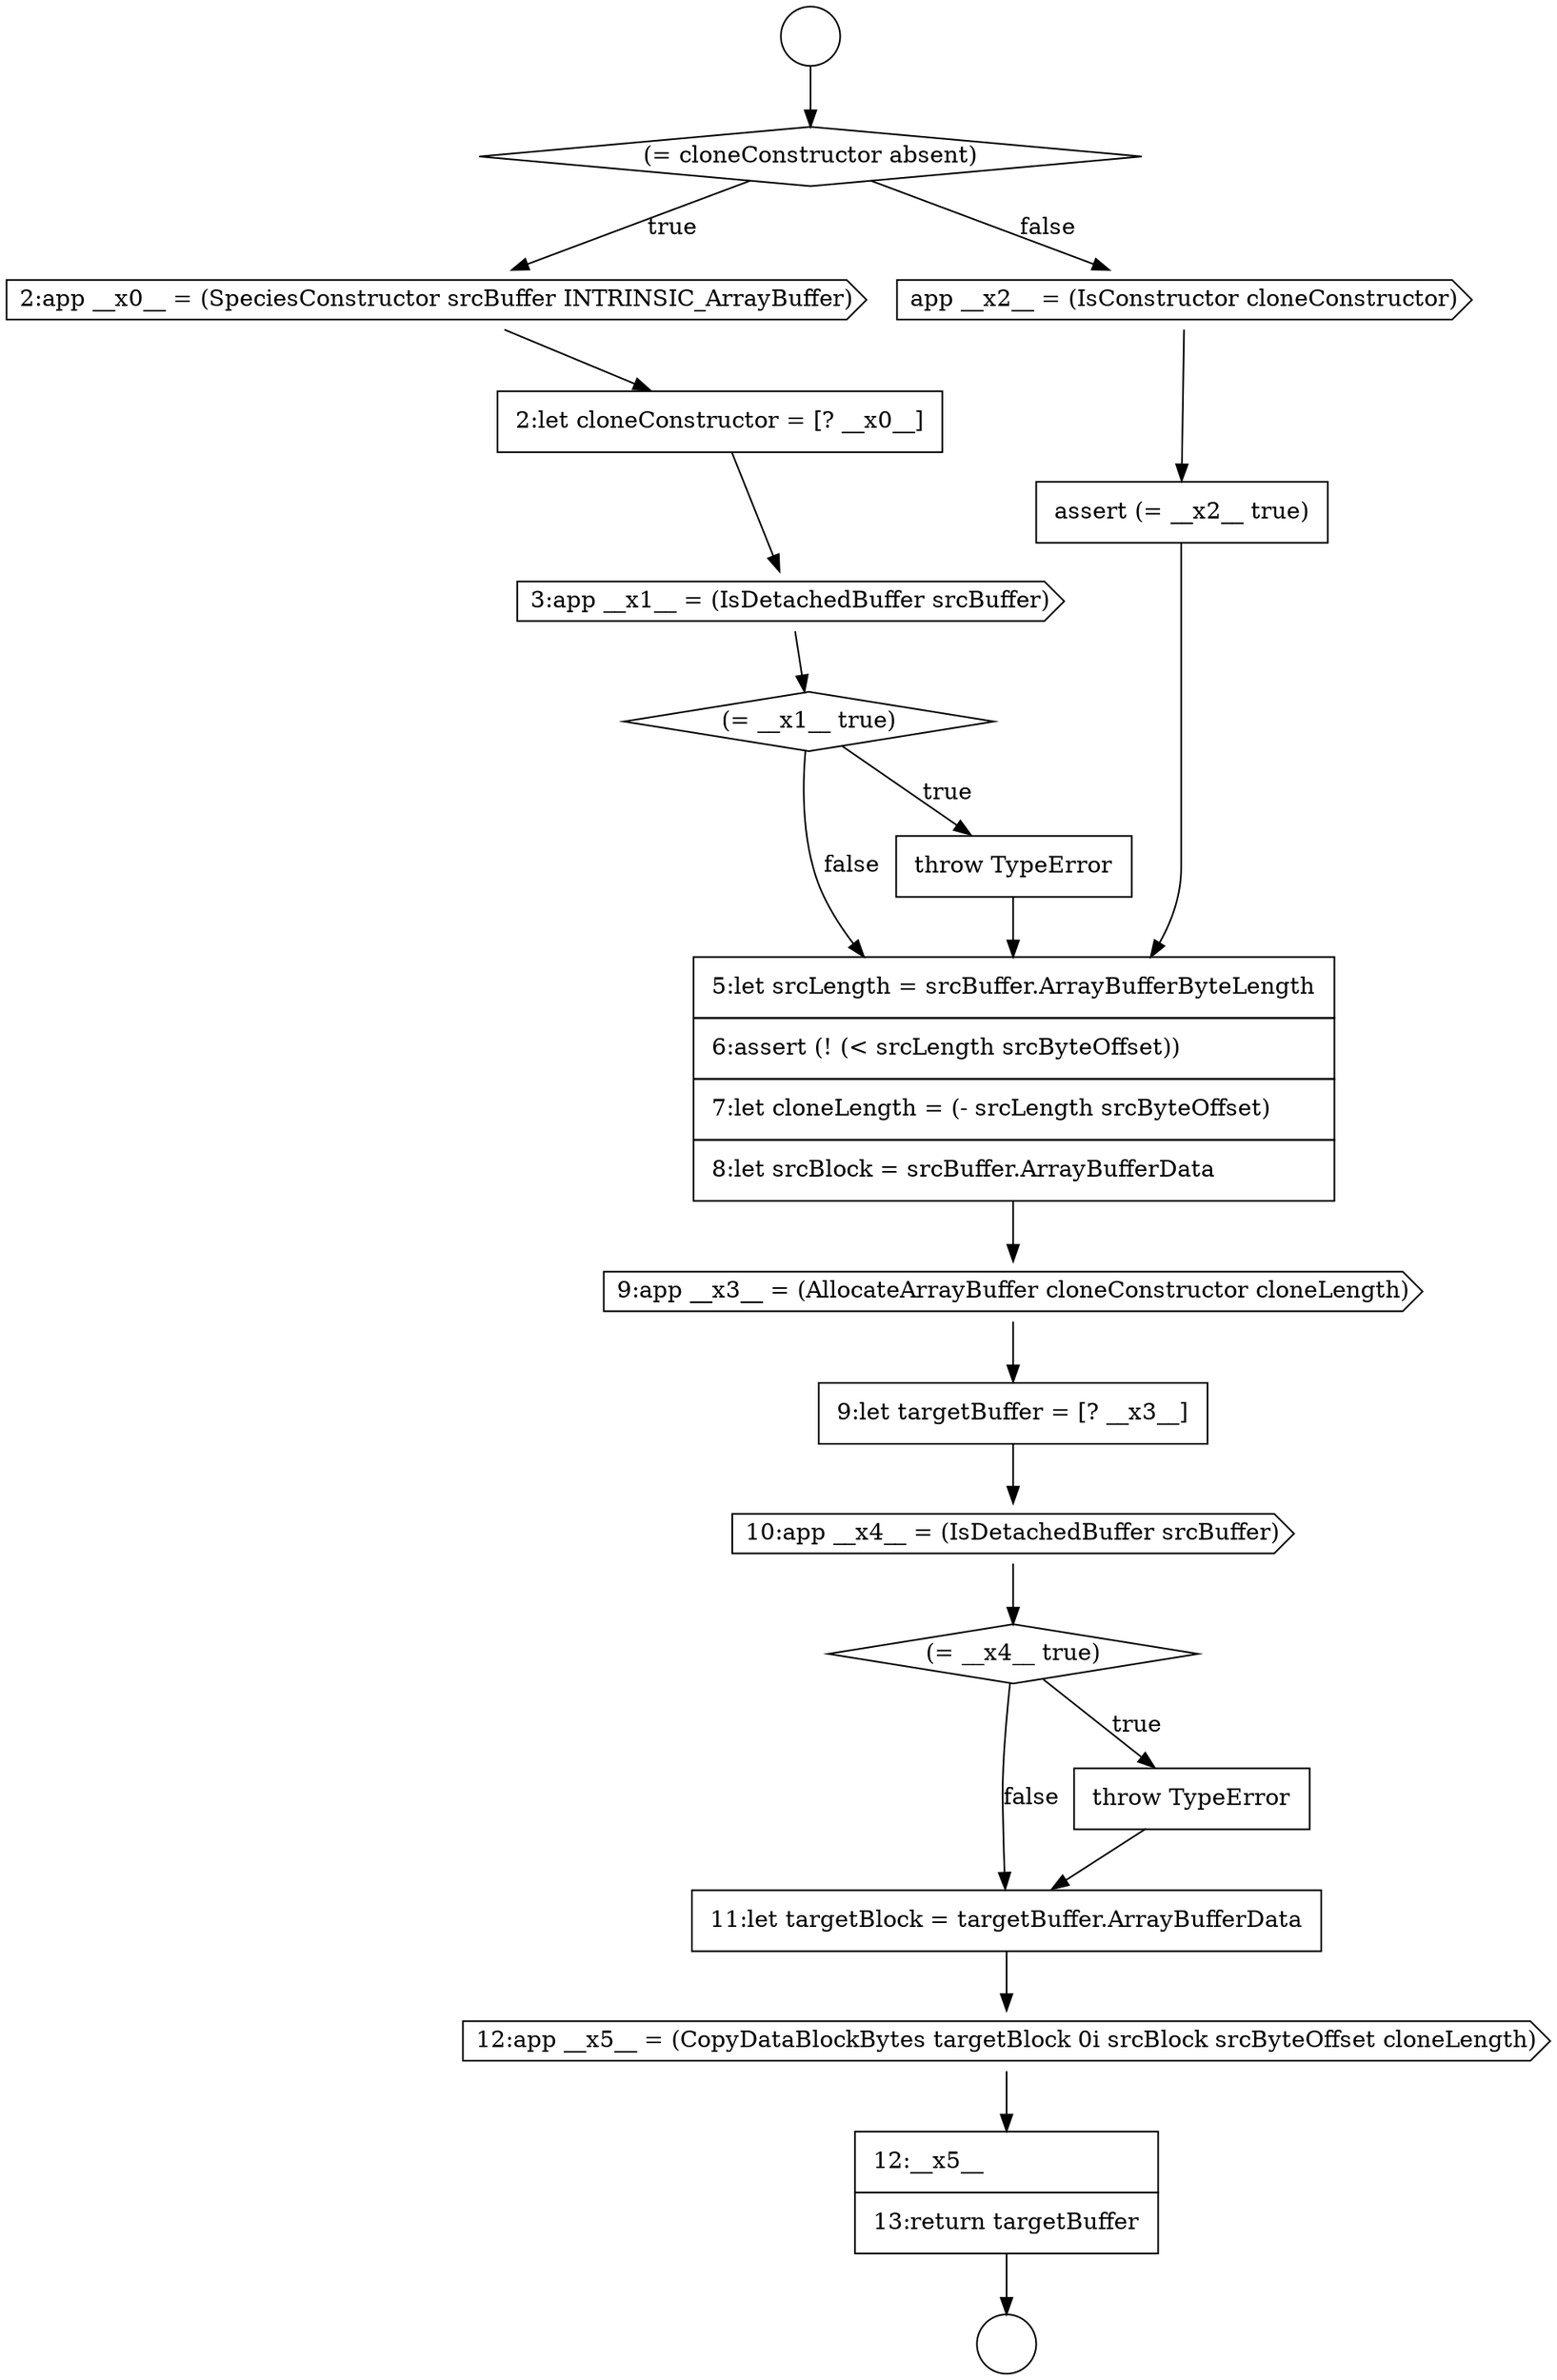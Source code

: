 digraph {
  node14977 [shape=circle label=" " color="black" fillcolor="white" style=filled]
  node14981 [shape=cds, label=<<font color="black">3:app __x1__ = (IsDetachedBuffer srcBuffer)</font>> color="black" fillcolor="white" style=filled]
  node14987 [shape=cds, label=<<font color="black">9:app __x3__ = (AllocateArrayBuffer cloneConstructor cloneLength)</font>> color="black" fillcolor="white" style=filled]
  node14993 [shape=cds, label=<<font color="black">12:app __x5__ = (CopyDataBlockBytes targetBlock 0i srcBlock srcByteOffset cloneLength)</font>> color="black" fillcolor="white" style=filled]
  node14978 [shape=diamond, label=<<font color="black">(= cloneConstructor absent)</font>> color="black" fillcolor="white" style=filled]
  node14990 [shape=diamond, label=<<font color="black">(= __x4__ true)</font>> color="black" fillcolor="white" style=filled]
  node14986 [shape=none, margin=0, label=<<font color="black">
    <table border="0" cellborder="1" cellspacing="0" cellpadding="10">
      <tr><td align="left">5:let srcLength = srcBuffer.ArrayBufferByteLength</td></tr>
      <tr><td align="left">6:assert (! (&lt; srcLength srcByteOffset))</td></tr>
      <tr><td align="left">7:let cloneLength = (- srcLength srcByteOffset)</td></tr>
      <tr><td align="left">8:let srcBlock = srcBuffer.ArrayBufferData</td></tr>
    </table>
  </font>> color="black" fillcolor="white" style=filled]
  node14982 [shape=diamond, label=<<font color="black">(= __x1__ true)</font>> color="black" fillcolor="white" style=filled]
  node14994 [shape=none, margin=0, label=<<font color="black">
    <table border="0" cellborder="1" cellspacing="0" cellpadding="10">
      <tr><td align="left">12:__x5__</td></tr>
      <tr><td align="left">13:return targetBuffer</td></tr>
    </table>
  </font>> color="black" fillcolor="white" style=filled]
  node14989 [shape=cds, label=<<font color="black">10:app __x4__ = (IsDetachedBuffer srcBuffer)</font>> color="black" fillcolor="white" style=filled]
  node14979 [shape=cds, label=<<font color="black">2:app __x0__ = (SpeciesConstructor srcBuffer INTRINSIC_ArrayBuffer)</font>> color="black" fillcolor="white" style=filled]
  node14985 [shape=none, margin=0, label=<<font color="black">
    <table border="0" cellborder="1" cellspacing="0" cellpadding="10">
      <tr><td align="left">assert (= __x2__ true)</td></tr>
    </table>
  </font>> color="black" fillcolor="white" style=filled]
  node14983 [shape=none, margin=0, label=<<font color="black">
    <table border="0" cellborder="1" cellspacing="0" cellpadding="10">
      <tr><td align="left">throw TypeError</td></tr>
    </table>
  </font>> color="black" fillcolor="white" style=filled]
  node14992 [shape=none, margin=0, label=<<font color="black">
    <table border="0" cellborder="1" cellspacing="0" cellpadding="10">
      <tr><td align="left">11:let targetBlock = targetBuffer.ArrayBufferData</td></tr>
    </table>
  </font>> color="black" fillcolor="white" style=filled]
  node14980 [shape=none, margin=0, label=<<font color="black">
    <table border="0" cellborder="1" cellspacing="0" cellpadding="10">
      <tr><td align="left">2:let cloneConstructor = [? __x0__]</td></tr>
    </table>
  </font>> color="black" fillcolor="white" style=filled]
  node14984 [shape=cds, label=<<font color="black">app __x2__ = (IsConstructor cloneConstructor)</font>> color="black" fillcolor="white" style=filled]
  node14988 [shape=none, margin=0, label=<<font color="black">
    <table border="0" cellborder="1" cellspacing="0" cellpadding="10">
      <tr><td align="left">9:let targetBuffer = [? __x3__]</td></tr>
    </table>
  </font>> color="black" fillcolor="white" style=filled]
  node14976 [shape=circle label=" " color="black" fillcolor="white" style=filled]
  node14991 [shape=none, margin=0, label=<<font color="black">
    <table border="0" cellborder="1" cellspacing="0" cellpadding="10">
      <tr><td align="left">throw TypeError</td></tr>
    </table>
  </font>> color="black" fillcolor="white" style=filled]
  node14988 -> node14989 [ color="black"]
  node14991 -> node14992 [ color="black"]
  node14989 -> node14990 [ color="black"]
  node14978 -> node14979 [label=<<font color="black">true</font>> color="black"]
  node14978 -> node14984 [label=<<font color="black">false</font>> color="black"]
  node14992 -> node14993 [ color="black"]
  node14984 -> node14985 [ color="black"]
  node14976 -> node14978 [ color="black"]
  node14990 -> node14991 [label=<<font color="black">true</font>> color="black"]
  node14990 -> node14992 [label=<<font color="black">false</font>> color="black"]
  node14983 -> node14986 [ color="black"]
  node14993 -> node14994 [ color="black"]
  node14987 -> node14988 [ color="black"]
  node14979 -> node14980 [ color="black"]
  node14982 -> node14983 [label=<<font color="black">true</font>> color="black"]
  node14982 -> node14986 [label=<<font color="black">false</font>> color="black"]
  node14980 -> node14981 [ color="black"]
  node14981 -> node14982 [ color="black"]
  node14985 -> node14986 [ color="black"]
  node14994 -> node14977 [ color="black"]
  node14986 -> node14987 [ color="black"]
}
